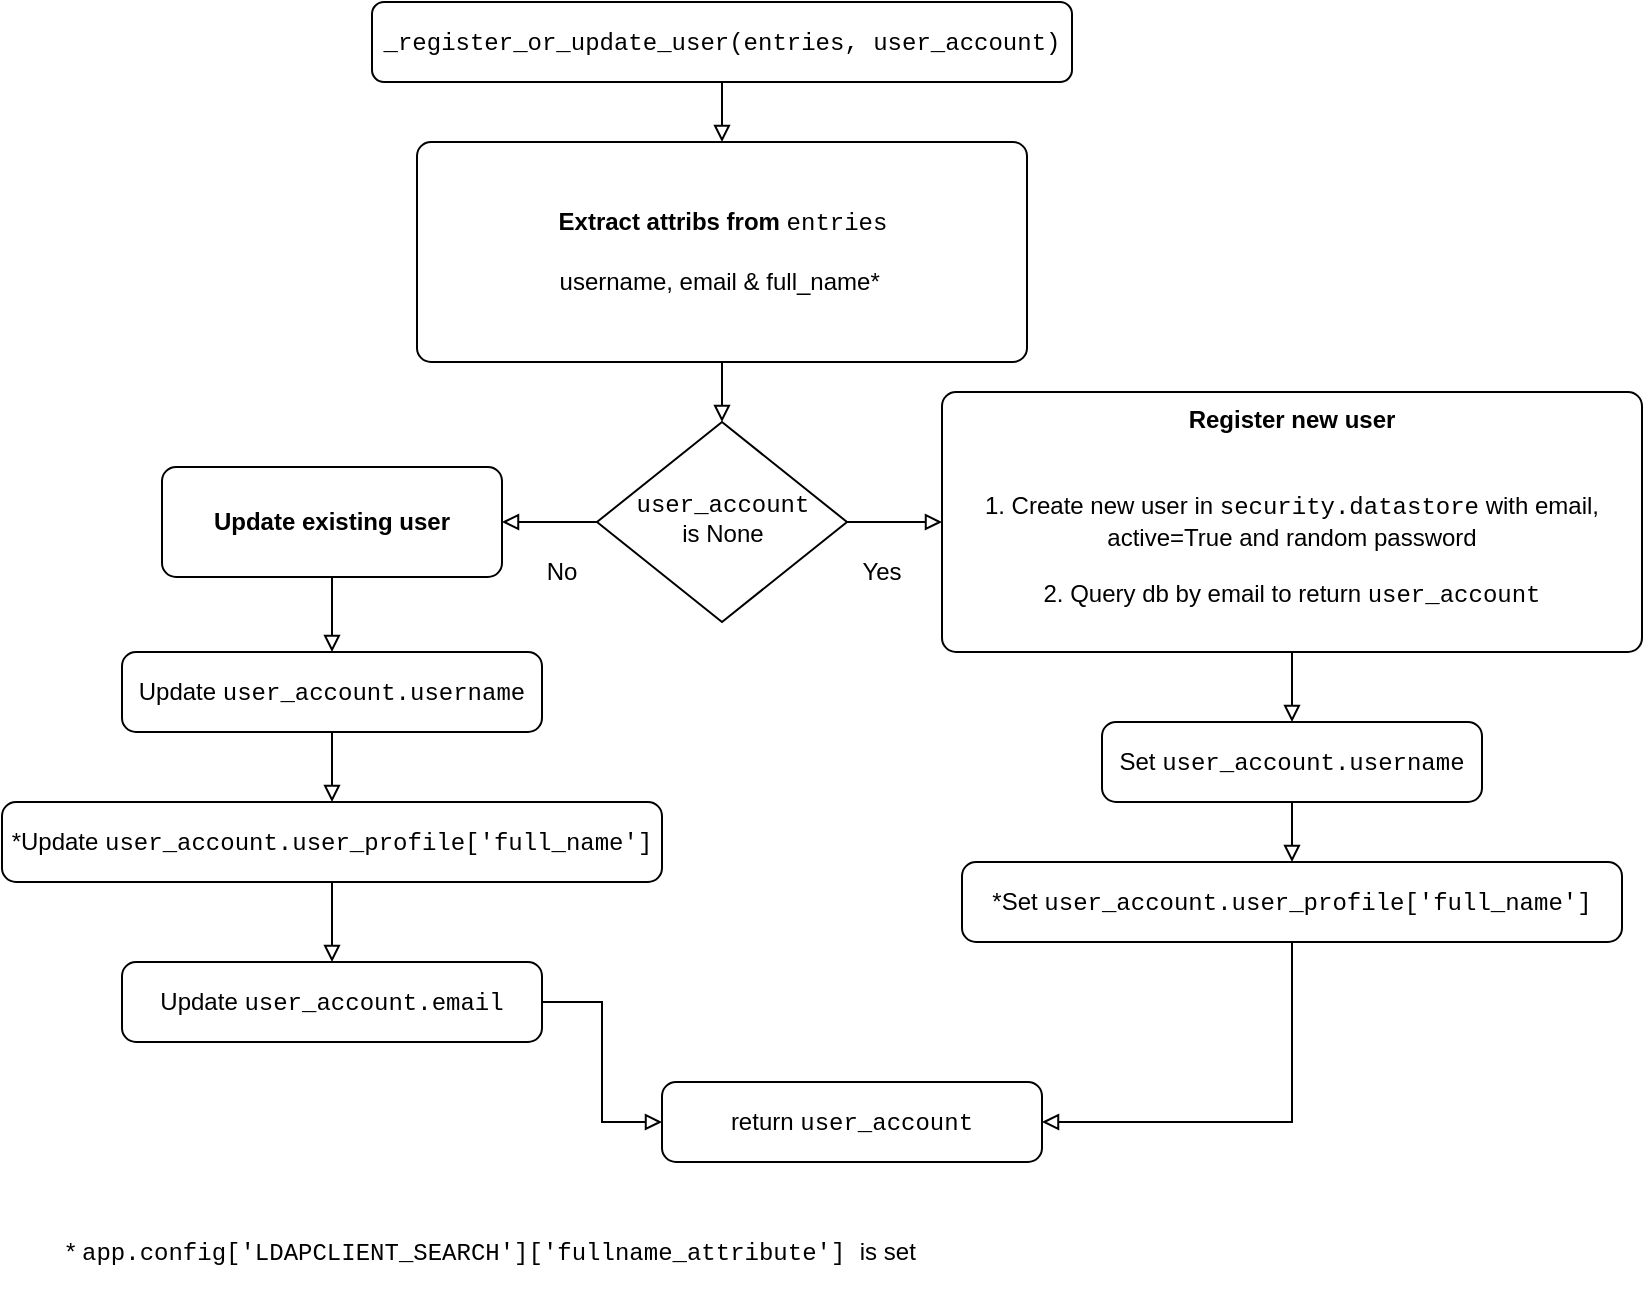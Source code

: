 <mxfile version="24.0.4" type="device">
  <diagram id="C5RBs43oDa-KdzZeNtuy" name="Page-1">
    <mxGraphModel dx="1434" dy="873" grid="1" gridSize="10" guides="1" tooltips="1" connect="1" arrows="1" fold="1" page="1" pageScale="1" pageWidth="827" pageHeight="1169" math="0" shadow="0">
      <root>
        <mxCell id="WIyWlLk6GJQsqaUBKTNV-0" />
        <mxCell id="WIyWlLk6GJQsqaUBKTNV-1" parent="WIyWlLk6GJQsqaUBKTNV-0" />
        <mxCell id="F7I1QWoTkHTFK6ntbGi_-11" value="" style="edgeStyle=orthogonalEdgeStyle;rounded=0;orthogonalLoop=1;jettySize=auto;html=1;endArrow=block;endFill=0;" edge="1" parent="WIyWlLk6GJQsqaUBKTNV-1" source="WIyWlLk6GJQsqaUBKTNV-3" target="F7I1QWoTkHTFK6ntbGi_-5">
          <mxGeometry relative="1" as="geometry" />
        </mxCell>
        <mxCell id="WIyWlLk6GJQsqaUBKTNV-3" value="&lt;font face=&quot;Courier New&quot;&gt;_register_or_update_user(entries, user_account)&lt;/font&gt;" style="rounded=1;whiteSpace=wrap;html=1;fontSize=12;glass=0;strokeWidth=1;shadow=0;" parent="WIyWlLk6GJQsqaUBKTNV-1" vertex="1">
          <mxGeometry x="195" y="80" width="350" height="40" as="geometry" />
        </mxCell>
        <mxCell id="F7I1QWoTkHTFK6ntbGi_-13" value="" style="edgeStyle=orthogonalEdgeStyle;rounded=0;orthogonalLoop=1;jettySize=auto;html=1;endArrow=block;endFill=0;" edge="1" parent="WIyWlLk6GJQsqaUBKTNV-1" source="WIyWlLk6GJQsqaUBKTNV-6" target="F7I1QWoTkHTFK6ntbGi_-1">
          <mxGeometry relative="1" as="geometry" />
        </mxCell>
        <mxCell id="F7I1QWoTkHTFK6ntbGi_-14" value="" style="edgeStyle=orthogonalEdgeStyle;rounded=0;orthogonalLoop=1;jettySize=auto;html=1;endArrow=block;endFill=0;" edge="1" parent="WIyWlLk6GJQsqaUBKTNV-1" source="WIyWlLk6GJQsqaUBKTNV-6" target="F7I1QWoTkHTFK6ntbGi_-7">
          <mxGeometry relative="1" as="geometry" />
        </mxCell>
        <mxCell id="WIyWlLk6GJQsqaUBKTNV-6" value="&lt;font face=&quot;Courier New&quot;&gt;user_account&lt;/font&gt;&lt;div&gt;is None&lt;/div&gt;" style="rhombus;whiteSpace=wrap;html=1;shadow=0;fontFamily=Helvetica;fontSize=12;align=center;strokeWidth=1;spacing=6;spacingTop=-4;" parent="WIyWlLk6GJQsqaUBKTNV-1" vertex="1">
          <mxGeometry x="307.5" y="290" width="125" height="100" as="geometry" />
        </mxCell>
        <mxCell id="F7I1QWoTkHTFK6ntbGi_-21" style="edgeStyle=orthogonalEdgeStyle;rounded=0;orthogonalLoop=1;jettySize=auto;html=1;endArrow=block;endFill=0;" edge="1" parent="WIyWlLk6GJQsqaUBKTNV-1" source="F7I1QWoTkHTFK6ntbGi_-1" target="F7I1QWoTkHTFK6ntbGi_-2">
          <mxGeometry relative="1" as="geometry" />
        </mxCell>
        <mxCell id="F7I1QWoTkHTFK6ntbGi_-1" value="&lt;b&gt;Register new user&lt;/b&gt;&lt;div&gt;&lt;br&gt;&lt;/div&gt;&lt;div&gt;&lt;br&gt;&lt;/div&gt;&lt;div&gt;1. Create new user in &lt;font face=&quot;Courier New&quot;&gt;security.datastore&lt;/font&gt;&amp;nbsp;with email, active=True and random password&lt;/div&gt;&lt;div&gt;&lt;br&gt;&lt;/div&gt;&lt;div&gt;2. Query db by email to return &lt;font face=&quot;Courier New&quot;&gt;user_account&lt;/font&gt;&lt;/div&gt;&lt;div&gt;&lt;span style=&quot;background-color: initial;&quot;&gt;&lt;br&gt;&lt;/span&gt;&lt;/div&gt;" style="rounded=1;whiteSpace=wrap;html=1;absoluteArcSize=1;arcSize=14;strokeWidth=1;" vertex="1" parent="WIyWlLk6GJQsqaUBKTNV-1">
          <mxGeometry x="480" y="275" width="350" height="130" as="geometry" />
        </mxCell>
        <mxCell id="F7I1QWoTkHTFK6ntbGi_-22" value="" style="edgeStyle=orthogonalEdgeStyle;rounded=0;orthogonalLoop=1;jettySize=auto;html=1;endArrow=block;endFill=0;" edge="1" parent="WIyWlLk6GJQsqaUBKTNV-1" source="F7I1QWoTkHTFK6ntbGi_-2" target="F7I1QWoTkHTFK6ntbGi_-4">
          <mxGeometry relative="1" as="geometry" />
        </mxCell>
        <mxCell id="F7I1QWoTkHTFK6ntbGi_-2" value="Set &lt;font face=&quot;Courier New&quot;&gt;user_account.username&lt;/font&gt;" style="rounded=1;whiteSpace=wrap;html=1;absoluteArcSize=1;arcSize=14;strokeWidth=1;" vertex="1" parent="WIyWlLk6GJQsqaUBKTNV-1">
          <mxGeometry x="560" y="440" width="190" height="40" as="geometry" />
        </mxCell>
        <mxCell id="F7I1QWoTkHTFK6ntbGi_-24" style="edgeStyle=orthogonalEdgeStyle;rounded=0;orthogonalLoop=1;jettySize=auto;html=1;entryX=1;entryY=0.5;entryDx=0;entryDy=0;endArrow=block;endFill=0;" edge="1" parent="WIyWlLk6GJQsqaUBKTNV-1" source="F7I1QWoTkHTFK6ntbGi_-4" target="F7I1QWoTkHTFK6ntbGi_-6">
          <mxGeometry relative="1" as="geometry" />
        </mxCell>
        <mxCell id="F7I1QWoTkHTFK6ntbGi_-4" value="*Set &lt;font face=&quot;Courier New&quot;&gt;user_account.user_profile[&#39;full_name&#39;]&lt;/font&gt;" style="rounded=1;whiteSpace=wrap;html=1;absoluteArcSize=1;arcSize=14;strokeWidth=1;" vertex="1" parent="WIyWlLk6GJQsqaUBKTNV-1">
          <mxGeometry x="490" y="510" width="330" height="40" as="geometry" />
        </mxCell>
        <mxCell id="F7I1QWoTkHTFK6ntbGi_-12" value="" style="edgeStyle=orthogonalEdgeStyle;rounded=0;orthogonalLoop=1;jettySize=auto;html=1;endArrow=block;endFill=0;" edge="1" parent="WIyWlLk6GJQsqaUBKTNV-1" source="F7I1QWoTkHTFK6ntbGi_-5" target="WIyWlLk6GJQsqaUBKTNV-6">
          <mxGeometry relative="1" as="geometry" />
        </mxCell>
        <mxCell id="F7I1QWoTkHTFK6ntbGi_-5" value="&lt;b&gt;Extract attribs from &lt;/b&gt;&lt;font face=&quot;Courier New&quot;&gt;entries&lt;/font&gt;&lt;br&gt;&lt;div&gt;&lt;span style=&quot;background-color: initial;&quot;&gt;&lt;br&gt;&lt;/span&gt;&lt;/div&gt;&lt;div&gt;&lt;span style=&quot;background-color: initial;&quot;&gt;username, email &amp;amp;&amp;nbsp;&lt;/span&gt;&lt;span style=&quot;background-color: initial;&quot;&gt;full_name*&amp;nbsp;&lt;/span&gt;&lt;/div&gt;" style="rounded=1;whiteSpace=wrap;html=1;absoluteArcSize=1;arcSize=14;strokeWidth=1;" vertex="1" parent="WIyWlLk6GJQsqaUBKTNV-1">
          <mxGeometry x="217.5" y="150" width="305" height="110" as="geometry" />
        </mxCell>
        <mxCell id="F7I1QWoTkHTFK6ntbGi_-6" value="return&amp;nbsp;&lt;font face=&quot;Courier New&quot;&gt;user_account&lt;/font&gt;" style="rounded=1;whiteSpace=wrap;html=1;absoluteArcSize=1;arcSize=14;strokeWidth=1;" vertex="1" parent="WIyWlLk6GJQsqaUBKTNV-1">
          <mxGeometry x="340" y="620" width="190" height="40" as="geometry" />
        </mxCell>
        <mxCell id="F7I1QWoTkHTFK6ntbGi_-15" value="" style="edgeStyle=orthogonalEdgeStyle;rounded=0;orthogonalLoop=1;jettySize=auto;html=1;endArrow=block;endFill=0;" edge="1" parent="WIyWlLk6GJQsqaUBKTNV-1" source="F7I1QWoTkHTFK6ntbGi_-7" target="F7I1QWoTkHTFK6ntbGi_-8">
          <mxGeometry relative="1" as="geometry" />
        </mxCell>
        <mxCell id="F7I1QWoTkHTFK6ntbGi_-7" value="&lt;b&gt;Update existing user&lt;/b&gt;" style="rounded=1;whiteSpace=wrap;html=1;absoluteArcSize=1;arcSize=14;strokeWidth=1;" vertex="1" parent="WIyWlLk6GJQsqaUBKTNV-1">
          <mxGeometry x="90" y="312.5" width="170" height="55" as="geometry" />
        </mxCell>
        <mxCell id="F7I1QWoTkHTFK6ntbGi_-16" value="" style="edgeStyle=orthogonalEdgeStyle;rounded=0;orthogonalLoop=1;jettySize=auto;html=1;endArrow=block;endFill=0;" edge="1" parent="WIyWlLk6GJQsqaUBKTNV-1" source="F7I1QWoTkHTFK6ntbGi_-8" target="F7I1QWoTkHTFK6ntbGi_-9">
          <mxGeometry relative="1" as="geometry" />
        </mxCell>
        <mxCell id="F7I1QWoTkHTFK6ntbGi_-8" value="Update&amp;nbsp;&lt;font face=&quot;Courier New&quot;&gt;user_account.username&lt;/font&gt;" style="rounded=1;whiteSpace=wrap;html=1;absoluteArcSize=1;arcSize=14;strokeWidth=1;" vertex="1" parent="WIyWlLk6GJQsqaUBKTNV-1">
          <mxGeometry x="70" y="405" width="210" height="40" as="geometry" />
        </mxCell>
        <mxCell id="F7I1QWoTkHTFK6ntbGi_-17" value="" style="edgeStyle=orthogonalEdgeStyle;rounded=0;orthogonalLoop=1;jettySize=auto;html=1;endArrow=block;endFill=0;" edge="1" parent="WIyWlLk6GJQsqaUBKTNV-1" source="F7I1QWoTkHTFK6ntbGi_-9" target="F7I1QWoTkHTFK6ntbGi_-10">
          <mxGeometry relative="1" as="geometry" />
        </mxCell>
        <mxCell id="F7I1QWoTkHTFK6ntbGi_-9" value="*Update&amp;nbsp;&lt;font face=&quot;Courier New&quot;&gt;user_account.user_profile[&#39;full_name&#39;]&lt;/font&gt;" style="rounded=1;whiteSpace=wrap;html=1;absoluteArcSize=1;arcSize=14;strokeWidth=1;" vertex="1" parent="WIyWlLk6GJQsqaUBKTNV-1">
          <mxGeometry x="10" y="480" width="330" height="40" as="geometry" />
        </mxCell>
        <mxCell id="F7I1QWoTkHTFK6ntbGi_-23" style="edgeStyle=orthogonalEdgeStyle;rounded=0;orthogonalLoop=1;jettySize=auto;html=1;entryX=0;entryY=0.5;entryDx=0;entryDy=0;endArrow=block;endFill=0;" edge="1" parent="WIyWlLk6GJQsqaUBKTNV-1" source="F7I1QWoTkHTFK6ntbGi_-10" target="F7I1QWoTkHTFK6ntbGi_-6">
          <mxGeometry relative="1" as="geometry" />
        </mxCell>
        <mxCell id="F7I1QWoTkHTFK6ntbGi_-10" value="Update&amp;nbsp;&lt;font face=&quot;Courier New&quot;&gt;user_account.email&lt;/font&gt;" style="rounded=1;whiteSpace=wrap;html=1;absoluteArcSize=1;arcSize=14;strokeWidth=1;" vertex="1" parent="WIyWlLk6GJQsqaUBKTNV-1">
          <mxGeometry x="70" y="560" width="210" height="40" as="geometry" />
        </mxCell>
        <mxCell id="F7I1QWoTkHTFK6ntbGi_-25" value="Yes" style="text;html=1;align=center;verticalAlign=middle;whiteSpace=wrap;rounded=0;" vertex="1" parent="WIyWlLk6GJQsqaUBKTNV-1">
          <mxGeometry x="420" y="350" width="60" height="30" as="geometry" />
        </mxCell>
        <mxCell id="F7I1QWoTkHTFK6ntbGi_-26" value="No" style="text;html=1;align=center;verticalAlign=middle;whiteSpace=wrap;rounded=0;" vertex="1" parent="WIyWlLk6GJQsqaUBKTNV-1">
          <mxGeometry x="260" y="350" width="60" height="30" as="geometry" />
        </mxCell>
        <mxCell id="F7I1QWoTkHTFK6ntbGi_-27" value="* &lt;span style=&quot;font-family: &amp;quot;Courier New&amp;quot;; background-color: initial;&quot;&gt;app.config[&#39;LDAPCLIENT_SEARCH&#39;][&#39;fullname_attribute&#39;] &lt;/span&gt;&lt;span style=&quot;background-color: initial;&quot;&gt;&lt;font face=&quot;Helvetica&quot;&gt;is set&lt;/font&gt;&lt;/span&gt;" style="text;html=1;align=left;verticalAlign=middle;whiteSpace=wrap;rounded=0;" vertex="1" parent="WIyWlLk6GJQsqaUBKTNV-1">
          <mxGeometry x="40" y="680" width="510" height="50" as="geometry" />
        </mxCell>
      </root>
    </mxGraphModel>
  </diagram>
</mxfile>
